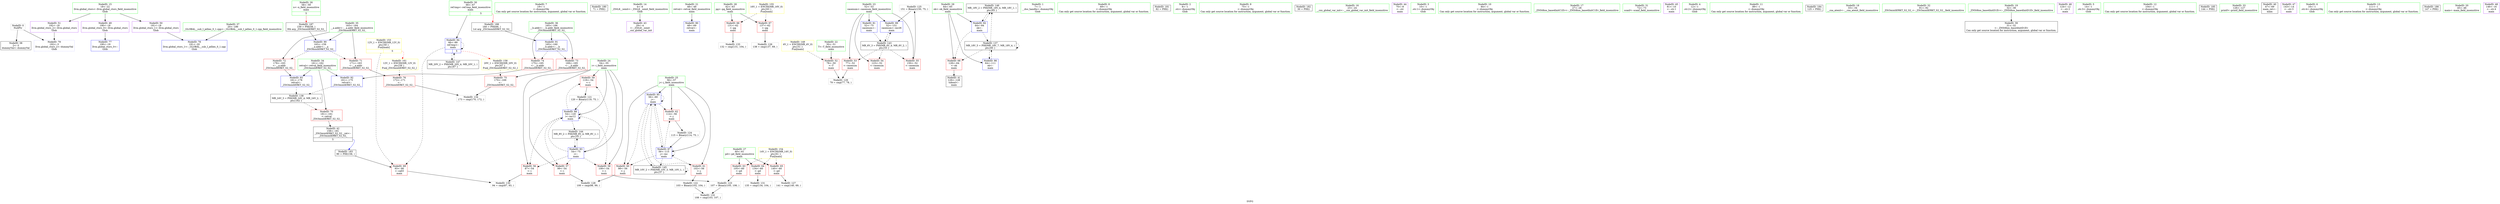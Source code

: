 digraph "SVFG" {
	label="SVFG";

	Node0x55820a77bbb0 [shape=record,color=grey,label="{NodeID: 0\nNullPtr}"];
	Node0x55820a77bbb0 -> Node0x55820a792dd0[style=solid];
	Node0x55820a77bbb0 -> Node0x55820a796090[style=solid];
	Node0x55820a7969b0 [shape=record,color=blue,label="{NodeID: 90\n163\<--159\n__a.addr\<--__a\n_ZSt3minIiERKT_S2_S2_\n}"];
	Node0x55820a7969b0 -> Node0x55820a7959b0[style=dashed];
	Node0x55820a7969b0 -> Node0x55820a795a80[style=dashed];
	Node0x55820a791500 [shape=record,color=green,label="{NodeID: 7\n19\<--1\n\<--dummyObj\nCan only get source location for instruction, argument, global var or function.}"];
	Node0x55820a7ac2e0 [shape=record,color=black,label="{NodeID: 180\n71 = PHI()\n}"];
	Node0x55820a7918f0 [shape=record,color=green,label="{NodeID: 14\n4\<--6\n_ZStL8__ioinit\<--_ZStL8__ioinit_field_insensitive\nGlob }"];
	Node0x55820a7918f0 -> Node0x55820a793240[style=solid];
	Node0x55820a7ad1b0 [shape=record,color=black,label="{NodeID: 187\n159 = PHI(58, )\n0th arg _ZSt3minIiERKT_S2_S2_ }"];
	Node0x55820a7ad1b0 -> Node0x55820a7969b0[style=solid];
	Node0x55820a791f40 [shape=record,color=green,label="{NodeID: 21\n48\<--49\nretval\<--retval_field_insensitive\nmain\n}"];
	Node0x55820a791f40 -> Node0x55820a796190[style=solid];
	Node0x55820a7924f0 [shape=record,color=green,label="{NodeID: 28\n62\<--63\npg\<--pg_field_insensitive\nmain\n}"];
	Node0x55820a7924f0 -> Node0x55820a7955a0[style=solid];
	Node0x55820a7924f0 -> Node0x55820a795670[style=solid];
	Node0x55820a792b30 [shape=record,color=green,label="{NodeID: 35\n163\<--164\n__a.addr\<--__a.addr_field_insensitive\n_ZSt3minIiERKT_S2_S2_\n}"];
	Node0x55820a792b30 -> Node0x55820a7959b0[style=solid];
	Node0x55820a792b30 -> Node0x55820a795a80[style=solid];
	Node0x55820a792b30 -> Node0x55820a7969b0[style=solid];
	Node0x55820a7993b0 [shape=record,color=grey,label="{NodeID: 125\n151 = Binary(150, 75, )\n}"];
	Node0x55820a7993b0 -> Node0x55820a7968e0[style=solid];
	Node0x55820a793170 [shape=record,color=black,label="{NodeID: 42\n158\<--181\n_ZSt3minIiERKT_S2_S2__ret\<--\n_ZSt3minIiERKT_S2_S2_\n|{<s0>5}}"];
	Node0x55820a793170:s0 -> Node0x55820a7acd50[style=solid,color=blue];
	Node0x55820a794020 [shape=record,color=grey,label="{NodeID: 132\n108 = cmp(103, 107, )\n}"];
	Node0x55820a794740 [shape=record,color=purple,label="{NodeID: 49\n190\<--18\nllvm.global_ctors_0\<--llvm.global_ctors\nGlob }"];
	Node0x55820a794740 -> Node0x55820a795e90[style=solid];
	Node0x55820a794d80 [shape=record,color=red,label="{NodeID: 56\n87\<--54\n\<--i\nmain\n}"];
	Node0x55820a794d80 -> Node0x55820a799b30[style=solid];
	Node0x55820a7a2000 [shape=record,color=black,label="{NodeID: 146\nMR_18V_2 = PHI(MR_18V_4, MR_18V_1, )\npts\{65 \}\n}"];
	Node0x55820a7a2000 -> Node0x55820a796330[style=dashed];
	Node0x55820a795330 [shape=record,color=red,label="{NodeID: 63\n105\<--60\n\<--pd\nmain\n}"];
	Node0x55820a795330 -> Node0x55820a7990b0[style=solid];
	Node0x55820a7a38a0 [shape=record,color=yellow,style=double,label="{NodeID: 153\n12V_1 = ENCHI(MR_12V_0)\npts\{59 \}\nFun[main]|{|<s1>5}}"];
	Node0x55820a7a38a0 -> Node0x55820a795810[style=dashed];
	Node0x55820a7a38a0:s1 -> Node0x55820a7a3fd0[style=dashed,color=red];
	Node0x55820a7958e0 [shape=record,color=red,label="{NodeID: 70\n181\<--161\n\<--retval\n_ZSt3minIiERKT_S2_S2_\n}"];
	Node0x55820a7958e0 -> Node0x55820a793170[style=solid];
	Node0x55820a795e90 [shape=record,color=blue,label="{NodeID: 77\n190\<--19\nllvm.global_ctors_0\<--\nGlob }"];
	Node0x55820a7964d0 [shape=record,color=blue,label="{NodeID: 84\n66\<--89\nref.tmp\<--\nmain\n|{|<s3>5}}"];
	Node0x55820a7964d0 -> Node0x55820a795810[style=dashed];
	Node0x55820a7964d0 -> Node0x55820a7964d0[style=dashed];
	Node0x55820a7964d0 -> Node0x55820a7a2500[style=dashed];
	Node0x55820a7964d0:s3 -> Node0x55820a7a3d00[style=dashed,color=red];
	Node0x55820a77c8f0 [shape=record,color=green,label="{NodeID: 1\n7\<--1\n__dso_handle\<--dummyObj\nGlob }"];
	Node0x55820a796a80 [shape=record,color=blue,label="{NodeID: 91\n165\<--160\n__b.addr\<--__b\n_ZSt3minIiERKT_S2_S2_\n}"];
	Node0x55820a796a80 -> Node0x55820a795b50[style=dashed];
	Node0x55820a796a80 -> Node0x55820a795c20[style=dashed];
	Node0x55820a791590 [shape=record,color=green,label="{NodeID: 8\n69\<--1\n\<--dummyObj\nCan only get source location for instruction, argument, global var or function.}"];
	Node0x55820a7ac3e0 [shape=record,color=black,label="{NodeID: 181\n82 = PHI()\n}"];
	Node0x55820a791980 [shape=record,color=green,label="{NodeID: 15\n18\<--22\nllvm.global_ctors\<--llvm.global_ctors_field_insensitive\nGlob }"];
	Node0x55820a791980 -> Node0x55820a794740[style=solid];
	Node0x55820a791980 -> Node0x55820a794840[style=solid];
	Node0x55820a791980 -> Node0x55820a794940[style=solid];
	Node0x55820a7ad340 [shape=record,color=black,label="{NodeID: 188\n160 = PHI(66, )\n1st arg _ZSt3minIiERKT_S2_S2_ }"];
	Node0x55820a7ad340 -> Node0x55820a796a80[style=solid];
	Node0x55820a792010 [shape=record,color=green,label="{NodeID: 22\n50\<--51\nT\<--T_field_insensitive\nmain\n}"];
	Node0x55820a792010 -> Node0x55820a794a40[style=solid];
	Node0x55820a7925c0 [shape=record,color=green,label="{NodeID: 29\n64\<--65\nok\<--ok_field_insensitive\nmain\n}"];
	Node0x55820a7925c0 -> Node0x55820a795740[style=solid];
	Node0x55820a7925c0 -> Node0x55820a796330[style=solid];
	Node0x55820a7925c0 -> Node0x55820a796670[style=solid];
	Node0x55820a792c00 [shape=record,color=green,label="{NodeID: 36\n165\<--166\n__b.addr\<--__b.addr_field_insensitive\n_ZSt3minIiERKT_S2_S2_\n}"];
	Node0x55820a792c00 -> Node0x55820a795b50[style=solid];
	Node0x55820a792c00 -> Node0x55820a795c20[style=solid];
	Node0x55820a792c00 -> Node0x55820a796a80[style=solid];
	Node0x55820a799530 [shape=record,color=grey,label="{NodeID: 126\n138 = cmp(137, 69, )\n}"];
	Node0x55820a793240 [shape=record,color=purple,label="{NodeID: 43\n29\<--4\n\<--_ZStL8__ioinit\n__cxx_global_var_init\n}"];
	Node0x55820a7941a0 [shape=record,color=grey,label="{NodeID: 133\n132 = cmp(131, 104, )\n}"];
	Node0x55820a794840 [shape=record,color=purple,label="{NodeID: 50\n191\<--18\nllvm.global_ctors_1\<--llvm.global_ctors\nGlob }"];
	Node0x55820a794840 -> Node0x55820a795f90[style=solid];
	Node0x55820a794e50 [shape=record,color=red,label="{NodeID: 57\n99\<--54\n\<--i\nmain\n}"];
	Node0x55820a794e50 -> Node0x55820a799830[style=solid];
	Node0x55820a7a2500 [shape=record,color=black,label="{NodeID: 147\nMR_20V_2 = PHI(MR_20V_4, MR_20V_1, )\npts\{67 \}\n}"];
	Node0x55820a7a2500 -> Node0x55820a7964d0[style=dashed];
	Node0x55820a795400 [shape=record,color=red,label="{NodeID: 64\n134\<--60\n\<--pd\nmain\n}"];
	Node0x55820a795400 -> Node0x55820a793ea0[style=solid];
	Node0x55820a7a3980 [shape=record,color=yellow,style=double,label="{NodeID: 154\n14V_1 = ENCHI(MR_14V_0)\npts\{61 \}\nFun[main]}"];
	Node0x55820a7a3980 -> Node0x55820a795330[style=dashed];
	Node0x55820a7a3980 -> Node0x55820a795400[style=dashed];
	Node0x55820a7a3980 -> Node0x55820a7954d0[style=dashed];
	Node0x55820a7959b0 [shape=record,color=red,label="{NodeID: 71\n171\<--163\n\<--__a.addr\n_ZSt3minIiERKT_S2_S2_\n}"];
	Node0x55820a7959b0 -> Node0x55820a795dc0[style=solid];
	Node0x55820a7a3fd0 [shape=record,color=yellow,style=double,label="{NodeID: 161\n12V_1 = ENCHI(MR_12V_0)\npts\{59 \}\nFun[_ZSt3minIiERKT_S2_S2_]}"];
	Node0x55820a7a3fd0 -> Node0x55820a795dc0[style=dashed];
	Node0x55820a795f90 [shape=record,color=blue,label="{NodeID: 78\n191\<--20\nllvm.global_ctors_1\<--_GLOBAL__sub_I_jellies_0_1.cpp\nGlob }"];
	Node0x55820a7965a0 [shape=record,color=blue,label="{NodeID: 85\n56\<--69\nj\<--\nmain\n}"];
	Node0x55820a7965a0 -> Node0x55820a7950c0[style=dashed];
	Node0x55820a7965a0 -> Node0x55820a795190[style=dashed];
	Node0x55820a7965a0 -> Node0x55820a795260[style=dashed];
	Node0x55820a7965a0 -> Node0x55820a7965a0[style=dashed];
	Node0x55820a7965a0 -> Node0x55820a796740[style=dashed];
	Node0x55820a7965a0 -> Node0x55820a7a1b00[style=dashed];
	Node0x55820a77c000 [shape=record,color=green,label="{NodeID: 2\n8\<--1\n.str\<--dummyObj\nGlob }"];
	Node0x55820a796b50 [shape=record,color=blue,label="{NodeID: 92\n161\<--175\nretval\<--\n_ZSt3minIiERKT_S2_S2_\n}"];
	Node0x55820a796b50 -> Node0x55820a79f800[style=dashed];
	Node0x55820a791620 [shape=record,color=green,label="{NodeID: 9\n75\<--1\n\<--dummyObj\nCan only get source location for instruction, argument, global var or function.}"];
	Node0x55820a7acc50 [shape=record,color=black,label="{NodeID: 182\n30 = PHI()\n}"];
	Node0x55820a791a40 [shape=record,color=green,label="{NodeID: 16\n23\<--24\n__cxx_global_var_init\<--__cxx_global_var_init_field_insensitive\n}"];
	Node0x55820a7920e0 [shape=record,color=green,label="{NodeID: 23\n52\<--53\ncasenum\<--casenum_field_insensitive\nmain\n}"];
	Node0x55820a7920e0 -> Node0x55820a794b10[style=solid];
	Node0x55820a7920e0 -> Node0x55820a794be0[style=solid];
	Node0x55820a7920e0 -> Node0x55820a794cb0[style=solid];
	Node0x55820a7920e0 -> Node0x55820a796260[style=solid];
	Node0x55820a7920e0 -> Node0x55820a7968e0[style=solid];
	Node0x55820a792690 [shape=record,color=green,label="{NodeID: 30\n66\<--67\nref.tmp\<--ref.tmp_field_insensitive\nmain\n|{|<s1>5}}"];
	Node0x55820a792690 -> Node0x55820a7964d0[style=solid];
	Node0x55820a792690:s1 -> Node0x55820a7ad340[style=solid,color=red];
	Node0x55820a792cd0 [shape=record,color=green,label="{NodeID: 37\n20\<--186\n_GLOBAL__sub_I_jellies_0_1.cpp\<--_GLOBAL__sub_I_jellies_0_1.cpp_field_insensitive\n}"];
	Node0x55820a792cd0 -> Node0x55820a795f90[style=solid];
	Node0x55820a7996b0 [shape=record,color=grey,label="{NodeID: 127\n141 = cmp(140, 69, )\n}"];
	Node0x55820a793310 [shape=record,color=purple,label="{NodeID: 44\n70\<--8\n\<--.str\nmain\n}"];
	Node0x55820a794320 [shape=record,color=grey,label="{NodeID: 134\n173 = cmp(170, 172, )\n}"];
	Node0x55820a794940 [shape=record,color=purple,label="{NodeID: 51\n192\<--18\nllvm.global_ctors_2\<--llvm.global_ctors\nGlob }"];
	Node0x55820a794940 -> Node0x55820a796090[style=solid];
	Node0x55820a794f20 [shape=record,color=red,label="{NodeID: 58\n106\<--54\n\<--i\nmain\n}"];
	Node0x55820a794f20 -> Node0x55820a7990b0[style=solid];
	Node0x55820a7954d0 [shape=record,color=red,label="{NodeID: 65\n140\<--60\n\<--pd\nmain\n}"];
	Node0x55820a7954d0 -> Node0x55820a7996b0[style=solid];
	Node0x55820a7a3a60 [shape=record,color=yellow,style=double,label="{NodeID: 155\n16V_1 = ENCHI(MR_16V_0)\npts\{63 \}\nFun[main]}"];
	Node0x55820a7a3a60 -> Node0x55820a7955a0[style=dashed];
	Node0x55820a7a3a60 -> Node0x55820a795670[style=dashed];
	Node0x55820a795a80 [shape=record,color=red,label="{NodeID: 72\n178\<--163\n\<--__a.addr\n_ZSt3minIiERKT_S2_S2_\n}"];
	Node0x55820a795a80 -> Node0x55820a796c20[style=solid];
	Node0x55820a796090 [shape=record,color=blue, style = dotted,label="{NodeID: 79\n192\<--3\nllvm.global_ctors_2\<--dummyVal\nGlob }"];
	Node0x55820a796670 [shape=record,color=blue,label="{NodeID: 86\n64\<--111\nok\<--\nmain\n}"];
	Node0x55820a796670 -> Node0x55820a79f300[style=dashed];
	Node0x55820a77c090 [shape=record,color=green,label="{NodeID: 3\n10\<--1\n.str.1\<--dummyObj\nGlob }"];
	Node0x55820a796c20 [shape=record,color=blue,label="{NodeID: 93\n161\<--178\nretval\<--\n_ZSt3minIiERKT_S2_S2_\n}"];
	Node0x55820a796c20 -> Node0x55820a79f800[style=dashed];
	Node0x55820a7916b0 [shape=record,color=green,label="{NodeID: 10\n84\<--1\n\<--dummyObj\nCan only get source location for instruction, argument, global var or function.}"];
	Node0x55820a7acd50 [shape=record,color=black,label="{NodeID: 183\n90 = PHI(158, )\n}"];
	Node0x55820a7acd50 -> Node0x55820a795810[style=solid];
	Node0x55820a791b40 [shape=record,color=green,label="{NodeID: 17\n27\<--28\n_ZNSt8ios_base4InitC1Ev\<--_ZNSt8ios_base4InitC1Ev_field_insensitive\n}"];
	Node0x55820a7921b0 [shape=record,color=green,label="{NodeID: 24\n54\<--55\ni\<--i_field_insensitive\nmain\n}"];
	Node0x55820a7921b0 -> Node0x55820a794d80[style=solid];
	Node0x55820a7921b0 -> Node0x55820a794e50[style=solid];
	Node0x55820a7921b0 -> Node0x55820a794f20[style=solid];
	Node0x55820a7921b0 -> Node0x55820a794ff0[style=solid];
	Node0x55820a7921b0 -> Node0x55820a796400[style=solid];
	Node0x55820a7921b0 -> Node0x55820a796810[style=solid];
	Node0x55820a792760 [shape=record,color=green,label="{NodeID: 31\n72\<--73\nscanf\<--scanf_field_insensitive\n}"];
	Node0x55820a798db0 [shape=record,color=grey,label="{NodeID: 121\n120 = Binary(119, 75, )\n}"];
	Node0x55820a798db0 -> Node0x55820a796810[style=solid];
	Node0x55820a792dd0 [shape=record,color=black,label="{NodeID: 38\n2\<--3\ndummyVal\<--dummyVal\n}"];
	Node0x55820a799830 [shape=record,color=grey,label="{NodeID: 128\n100 = cmp(98, 99, )\n}"];
	Node0x55820a7933e0 [shape=record,color=purple,label="{NodeID: 45\n81\<--10\n\<--.str.1\nmain\n}"];
	Node0x55820a794a40 [shape=record,color=red,label="{NodeID: 52\n78\<--50\n\<--T\nmain\n}"];
	Node0x55820a794a40 -> Node0x55820a7999b0[style=solid];
	Node0x55820a794ff0 [shape=record,color=red,label="{NodeID: 59\n119\<--54\n\<--i\nmain\n}"];
	Node0x55820a794ff0 -> Node0x55820a798db0[style=solid];
	Node0x55820a7a3520 [shape=record,color=yellow,style=double,label="{NodeID: 149\n4V_1 = ENCHI(MR_4V_0)\npts\{51 \}\nFun[main]}"];
	Node0x55820a7a3520 -> Node0x55820a794a40[style=dashed];
	Node0x55820a7955a0 [shape=record,color=red,label="{NodeID: 66\n131\<--62\n\<--pg\nmain\n}"];
	Node0x55820a7955a0 -> Node0x55820a7941a0[style=solid];
	Node0x55820a795b50 [shape=record,color=red,label="{NodeID: 73\n169\<--165\n\<--__b.addr\n_ZSt3minIiERKT_S2_S2_\n}"];
	Node0x55820a795b50 -> Node0x55820a795cf0[style=solid];
	Node0x55820a796190 [shape=record,color=blue,label="{NodeID: 80\n48\<--69\nretval\<--\nmain\n}"];
	Node0x55820a796740 [shape=record,color=blue,label="{NodeID: 87\n56\<--115\nj\<--inc\nmain\n}"];
	Node0x55820a796740 -> Node0x55820a7950c0[style=dashed];
	Node0x55820a796740 -> Node0x55820a795190[style=dashed];
	Node0x55820a796740 -> Node0x55820a795260[style=dashed];
	Node0x55820a796740 -> Node0x55820a7965a0[style=dashed];
	Node0x55820a796740 -> Node0x55820a796740[style=dashed];
	Node0x55820a796740 -> Node0x55820a7a1b00[style=dashed];
	Node0x55820a77c660 [shape=record,color=green,label="{NodeID: 4\n12\<--1\n.str.2\<--dummyObj\nGlob }"];
	Node0x55820a791740 [shape=record,color=green,label="{NodeID: 11\n89\<--1\n\<--dummyObj\nCan only get source location for instruction, argument, global var or function.}"];
	Node0x55820a7acf40 [shape=record,color=black,label="{NodeID: 184\n125 = PHI()\n}"];
	Node0x55820a791c40 [shape=record,color=green,label="{NodeID: 18\n33\<--34\n__cxa_atexit\<--__cxa_atexit_field_insensitive\n}"];
	Node0x55820a792280 [shape=record,color=green,label="{NodeID: 25\n56\<--57\nj\<--j_field_insensitive\nmain\n}"];
	Node0x55820a792280 -> Node0x55820a7950c0[style=solid];
	Node0x55820a792280 -> Node0x55820a795190[style=solid];
	Node0x55820a792280 -> Node0x55820a795260[style=solid];
	Node0x55820a792280 -> Node0x55820a7965a0[style=solid];
	Node0x55820a792280 -> Node0x55820a796740[style=solid];
	Node0x55820a792860 [shape=record,color=green,label="{NodeID: 32\n91\<--92\n_ZSt3minIiERKT_S2_S2_\<--_ZSt3minIiERKT_S2_S2__field_insensitive\n}"];
	Node0x55820a798f30 [shape=record,color=grey,label="{NodeID: 122\n103 = Binary(102, 104, )\n}"];
	Node0x55820a798f30 -> Node0x55820a794020[style=solid];
	Node0x55820a792ed0 [shape=record,color=black,label="{NodeID: 39\n31\<--32\n\<--_ZNSt8ios_base4InitD1Ev\nCan only get source location for instruction, argument, global var or function.}"];
	Node0x55820a7999b0 [shape=record,color=grey,label="{NodeID: 129\n79 = cmp(77, 78, )\n}"];
	Node0x55820a7934b0 [shape=record,color=purple,label="{NodeID: 46\n124\<--12\n\<--.str.2\nmain\n}"];
	Node0x55820a794b10 [shape=record,color=red,label="{NodeID: 53\n77\<--52\n\<--casenum\nmain\n}"];
	Node0x55820a794b10 -> Node0x55820a7999b0[style=solid];
	Node0x55820a7a1100 [shape=record,color=black,label="{NodeID: 143\nMR_6V_3 = PHI(MR_6V_4, MR_6V_2, )\npts\{53 \}\n}"];
	Node0x55820a7a1100 -> Node0x55820a794b10[style=dashed];
	Node0x55820a7a1100 -> Node0x55820a794be0[style=dashed];
	Node0x55820a7a1100 -> Node0x55820a794cb0[style=dashed];
	Node0x55820a7a1100 -> Node0x55820a7968e0[style=dashed];
	Node0x55820a7950c0 [shape=record,color=red,label="{NodeID: 60\n98\<--56\n\<--j\nmain\n}"];
	Node0x55820a7950c0 -> Node0x55820a799830[style=solid];
	Node0x55820a795670 [shape=record,color=red,label="{NodeID: 67\n137\<--62\n\<--pg\nmain\n}"];
	Node0x55820a795670 -> Node0x55820a799530[style=solid];
	Node0x55820a795c20 [shape=record,color=red,label="{NodeID: 74\n175\<--165\n\<--__b.addr\n_ZSt3minIiERKT_S2_S2_\n}"];
	Node0x55820a795c20 -> Node0x55820a796b50[style=solid];
	Node0x55820a796260 [shape=record,color=blue,label="{NodeID: 81\n52\<--75\ncasenum\<--\nmain\n}"];
	Node0x55820a796260 -> Node0x55820a7a1100[style=dashed];
	Node0x55820a796810 [shape=record,color=blue,label="{NodeID: 88\n54\<--120\ni\<--inc12\nmain\n}"];
	Node0x55820a796810 -> Node0x55820a794d80[style=dashed];
	Node0x55820a796810 -> Node0x55820a794e50[style=dashed];
	Node0x55820a796810 -> Node0x55820a794f20[style=dashed];
	Node0x55820a796810 -> Node0x55820a794ff0[style=dashed];
	Node0x55820a796810 -> Node0x55820a796810[style=dashed];
	Node0x55820a796810 -> Node0x55820a7a1600[style=dashed];
	Node0x55820a77c6f0 [shape=record,color=green,label="{NodeID: 5\n14\<--1\n.str.3\<--dummyObj\nGlob }"];
	Node0x55820a7917d0 [shape=record,color=green,label="{NodeID: 12\n104\<--1\n\<--dummyObj\nCan only get source location for instruction, argument, global var or function.}"];
	Node0x55820a7ad010 [shape=record,color=black,label="{NodeID: 185\n144 = PHI()\n}"];
	Node0x55820a791d40 [shape=record,color=green,label="{NodeID: 19\n32\<--38\n_ZNSt8ios_base4InitD1Ev\<--_ZNSt8ios_base4InitD1Ev_field_insensitive\n}"];
	Node0x55820a791d40 -> Node0x55820a792ed0[style=solid];
	Node0x55820a792350 [shape=record,color=green,label="{NodeID: 26\n58\<--59\nn\<--n_field_insensitive\nmain\n|{<s0>5}}"];
	Node0x55820a792350:s0 -> Node0x55820a7ad1b0[style=solid,color=red];
	Node0x55820a792960 [shape=record,color=green,label="{NodeID: 33\n126\<--127\nprintf\<--printf_field_insensitive\n}"];
	Node0x55820a7990b0 [shape=record,color=grey,label="{NodeID: 123\n107 = Binary(105, 106, )\n}"];
	Node0x55820a7990b0 -> Node0x55820a794020[style=solid];
	Node0x55820a792fd0 [shape=record,color=black,label="{NodeID: 40\n47\<--69\nmain_ret\<--\nmain\n}"];
	Node0x55820a799b30 [shape=record,color=grey,label="{NodeID: 130\n94 = cmp(87, 93, )\n}"];
	Node0x55820a793580 [shape=record,color=purple,label="{NodeID: 47\n143\<--14\n\<--.str.3\nmain\n}"];
	Node0x55820a79f300 [shape=record,color=black,label="{NodeID: 137\nMR_18V_5 = PHI(MR_18V_7, MR_18V_4, )\npts\{65 \}\n}"];
	Node0x55820a79f300 -> Node0x55820a795740[style=dashed];
	Node0x55820a79f300 -> Node0x55820a796670[style=dashed];
	Node0x55820a79f300 -> Node0x55820a79f300[style=dashed];
	Node0x55820a79f300 -> Node0x55820a7a2000[style=dashed];
	Node0x55820a794be0 [shape=record,color=red,label="{NodeID: 54\n123\<--52\n\<--casenum\nmain\n}"];
	Node0x55820a7a1600 [shape=record,color=black,label="{NodeID: 144\nMR_8V_2 = PHI(MR_8V_4, MR_8V_1, )\npts\{55 \}\n}"];
	Node0x55820a7a1600 -> Node0x55820a796400[style=dashed];
	Node0x55820a795190 [shape=record,color=red,label="{NodeID: 61\n102\<--56\n\<--j\nmain\n}"];
	Node0x55820a795190 -> Node0x55820a798f30[style=solid];
	Node0x55820a795740 [shape=record,color=red,label="{NodeID: 68\n128\<--64\n\<--ok\nmain\n}"];
	Node0x55820a795740 -> Node0x55820a7930a0[style=solid];
	Node0x55820a7a3d00 [shape=record,color=yellow,style=double,label="{NodeID: 158\n20V_1 = ENCHI(MR_20V_0)\npts\{67 \}\nFun[_ZSt3minIiERKT_S2_S2_]}"];
	Node0x55820a7a3d00 -> Node0x55820a795cf0[style=dashed];
	Node0x55820a795cf0 [shape=record,color=red,label="{NodeID: 75\n170\<--169\n\<--\n_ZSt3minIiERKT_S2_S2_\n}"];
	Node0x55820a795cf0 -> Node0x55820a794320[style=solid];
	Node0x55820a796330 [shape=record,color=blue,label="{NodeID: 82\n64\<--84\nok\<--\nmain\n}"];
	Node0x55820a796330 -> Node0x55820a795740[style=dashed];
	Node0x55820a796330 -> Node0x55820a79f300[style=dashed];
	Node0x55820a796330 -> Node0x55820a7a2000[style=dashed];
	Node0x55820a7968e0 [shape=record,color=blue,label="{NodeID: 89\n52\<--151\ncasenum\<--inc26\nmain\n}"];
	Node0x55820a7968e0 -> Node0x55820a7a1100[style=dashed];
	Node0x55820a791470 [shape=record,color=green,label="{NodeID: 6\n16\<--1\n.str.4\<--dummyObj\nGlob }"];
	Node0x55820a791860 [shape=record,color=green,label="{NodeID: 13\n111\<--1\n\<--dummyObj\nCan only get source location for instruction, argument, global var or function.}"];
	Node0x55820a7ad0e0 [shape=record,color=black,label="{NodeID: 186\n147 = PHI()\n}"];
	Node0x55820a791e40 [shape=record,color=green,label="{NodeID: 20\n45\<--46\nmain\<--main_field_insensitive\n}"];
	Node0x55820a792420 [shape=record,color=green,label="{NodeID: 27\n60\<--61\npd\<--pd_field_insensitive\nmain\n}"];
	Node0x55820a792420 -> Node0x55820a795330[style=solid];
	Node0x55820a792420 -> Node0x55820a795400[style=solid];
	Node0x55820a792420 -> Node0x55820a7954d0[style=solid];
	Node0x55820a792a60 [shape=record,color=green,label="{NodeID: 34\n161\<--162\nretval\<--retval_field_insensitive\n_ZSt3minIiERKT_S2_S2_\n}"];
	Node0x55820a792a60 -> Node0x55820a7958e0[style=solid];
	Node0x55820a792a60 -> Node0x55820a796b50[style=solid];
	Node0x55820a792a60 -> Node0x55820a796c20[style=solid];
	Node0x55820a799230 [shape=record,color=grey,label="{NodeID: 124\n115 = Binary(114, 75, )\n}"];
	Node0x55820a799230 -> Node0x55820a796740[style=solid];
	Node0x55820a7930a0 [shape=record,color=black,label="{NodeID: 41\n129\<--128\ntobool\<--\nmain\n}"];
	Node0x55820a793ea0 [shape=record,color=grey,label="{NodeID: 131\n135 = cmp(134, 104, )\n}"];
	Node0x55820a794670 [shape=record,color=purple,label="{NodeID: 48\n146\<--16\n\<--.str.4\nmain\n}"];
	Node0x55820a79f800 [shape=record,color=black,label="{NodeID: 138\nMR_24V_3 = PHI(MR_24V_4, MR_24V_2, )\npts\{162 \}\n}"];
	Node0x55820a79f800 -> Node0x55820a7958e0[style=dashed];
	Node0x55820a794cb0 [shape=record,color=red,label="{NodeID: 55\n150\<--52\n\<--casenum\nmain\n}"];
	Node0x55820a794cb0 -> Node0x55820a7993b0[style=solid];
	Node0x55820a7a1b00 [shape=record,color=black,label="{NodeID: 145\nMR_10V_2 = PHI(MR_10V_3, MR_10V_1, )\npts\{57 \}\n}"];
	Node0x55820a7a1b00 -> Node0x55820a7965a0[style=dashed];
	Node0x55820a7a1b00 -> Node0x55820a7a1b00[style=dashed];
	Node0x55820a795260 [shape=record,color=red,label="{NodeID: 62\n114\<--56\n\<--j\nmain\n}"];
	Node0x55820a795260 -> Node0x55820a799230[style=solid];
	Node0x55820a795810 [shape=record,color=red,label="{NodeID: 69\n93\<--90\n\<--call3\nmain\n}"];
	Node0x55820a795810 -> Node0x55820a799b30[style=solid];
	Node0x55820a795dc0 [shape=record,color=red,label="{NodeID: 76\n172\<--171\n\<--\n_ZSt3minIiERKT_S2_S2_\n}"];
	Node0x55820a795dc0 -> Node0x55820a794320[style=solid];
	Node0x55820a796400 [shape=record,color=blue,label="{NodeID: 83\n54\<--75\ni\<--\nmain\n}"];
	Node0x55820a796400 -> Node0x55820a794d80[style=dashed];
	Node0x55820a796400 -> Node0x55820a794e50[style=dashed];
	Node0x55820a796400 -> Node0x55820a794f20[style=dashed];
	Node0x55820a796400 -> Node0x55820a794ff0[style=dashed];
	Node0x55820a796400 -> Node0x55820a796810[style=dashed];
	Node0x55820a796400 -> Node0x55820a7a1600[style=dashed];
}
